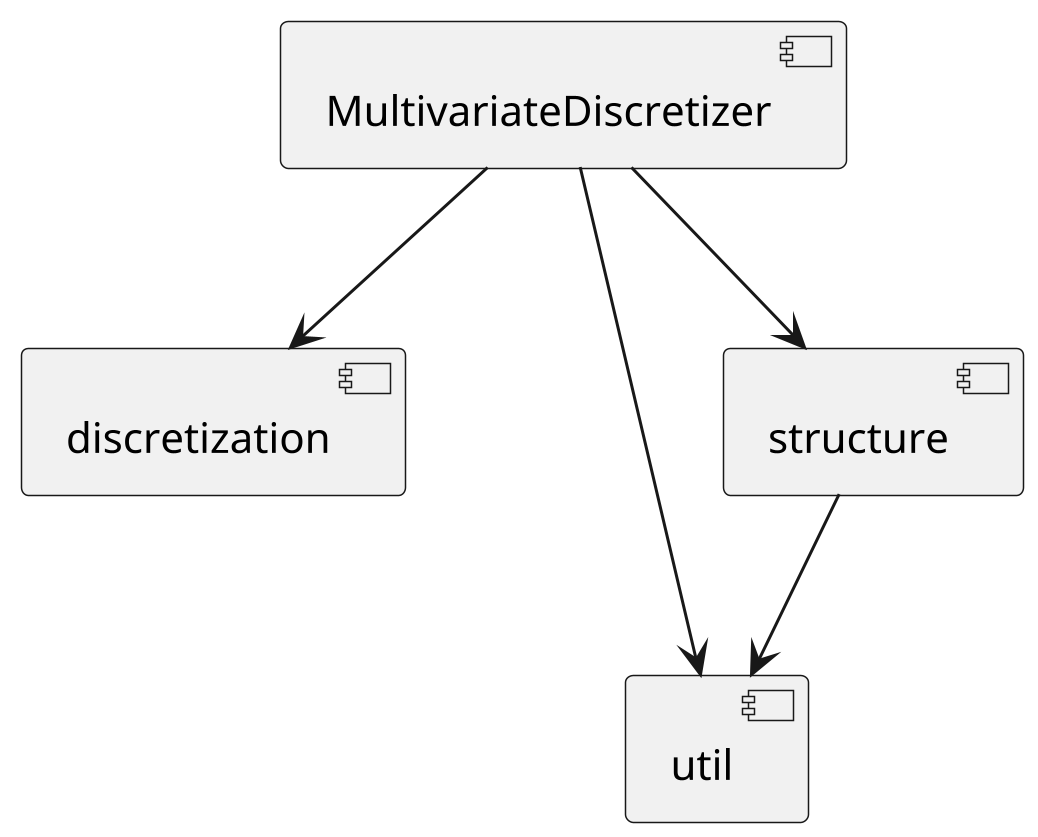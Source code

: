 @startuml structure
scale 3

[MultivariateDiscretizer] as md
[discretization] as disc
[util] as util
[structure] as stru

md --> disc
md --> util
md --> stru
stru --> util

@enduml
@startuml markov-blanket
scale 3

(A)
(E)
(H)
(I)

cloud Markov-takaró {
(B)
(C)
(D) #pink;line:blue;line.bold;text:blue
(F)
(G)
}

A --> B
B --> D
C --> D
D --> G
E --> F
F --> G
F --> I
G --> H


@enduml